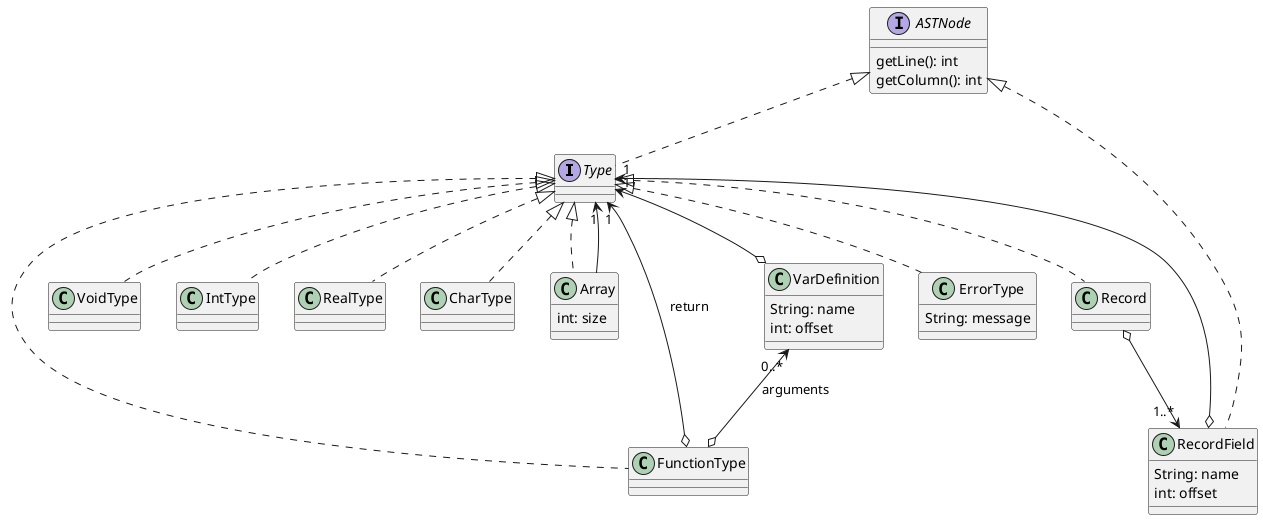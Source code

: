 @startuml

interface Type
interface ASTNode

class VoidType
class IntType
class RealType
class CharType
class Array
class FunctionType
class Record
class RecordField
class VarDefinition
class ErrorType

ASTNode : getLine(): int
ASTNode : getColumn(): int

VarDefinition : String: name
VarDefinition : int: offset
Array : int: size
RecordField : String: name
RecordField : int: offset
ErrorType : String: message

ASTNode <|.. Type

Type <|.. VoidType
Type <|.. IntType
Type <|.. RealType
Type <|.. CharType

Type <|.. Array
Array --> "1" Type

Type <|. FunctionType
Type "1" <--o FunctionType : return
VarDefinition "0..*" <--o FunctionType : arguments
Type "1" <--o  VarDefinition

Type <|.. Record
Record o--> "1..*" RecordField
ASTNode <|.. RecordField
RecordField o--> "1" Type

Type <|.. ErrorType

@enduml

